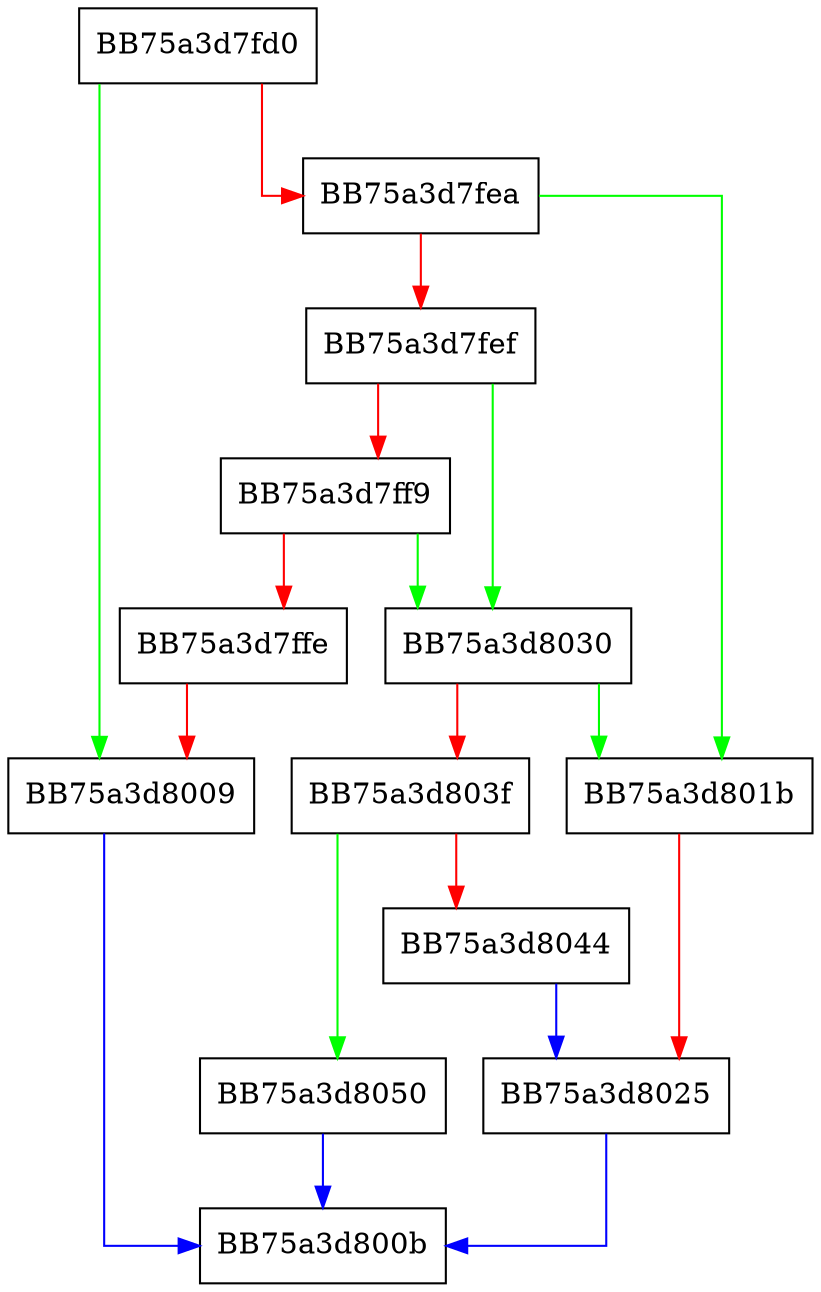 digraph memcpy_s {
  node [shape="box"];
  graph [splines=ortho];
  BB75a3d7fd0 -> BB75a3d8009 [color="green"];
  BB75a3d7fd0 -> BB75a3d7fea [color="red"];
  BB75a3d7fea -> BB75a3d801b [color="green"];
  BB75a3d7fea -> BB75a3d7fef [color="red"];
  BB75a3d7fef -> BB75a3d8030 [color="green"];
  BB75a3d7fef -> BB75a3d7ff9 [color="red"];
  BB75a3d7ff9 -> BB75a3d8030 [color="green"];
  BB75a3d7ff9 -> BB75a3d7ffe [color="red"];
  BB75a3d7ffe -> BB75a3d8009 [color="red"];
  BB75a3d8009 -> BB75a3d800b [color="blue"];
  BB75a3d801b -> BB75a3d8025 [color="red"];
  BB75a3d8025 -> BB75a3d800b [color="blue"];
  BB75a3d8030 -> BB75a3d801b [color="green"];
  BB75a3d8030 -> BB75a3d803f [color="red"];
  BB75a3d803f -> BB75a3d8050 [color="green"];
  BB75a3d803f -> BB75a3d8044 [color="red"];
  BB75a3d8044 -> BB75a3d8025 [color="blue"];
  BB75a3d8050 -> BB75a3d800b [color="blue"];
}